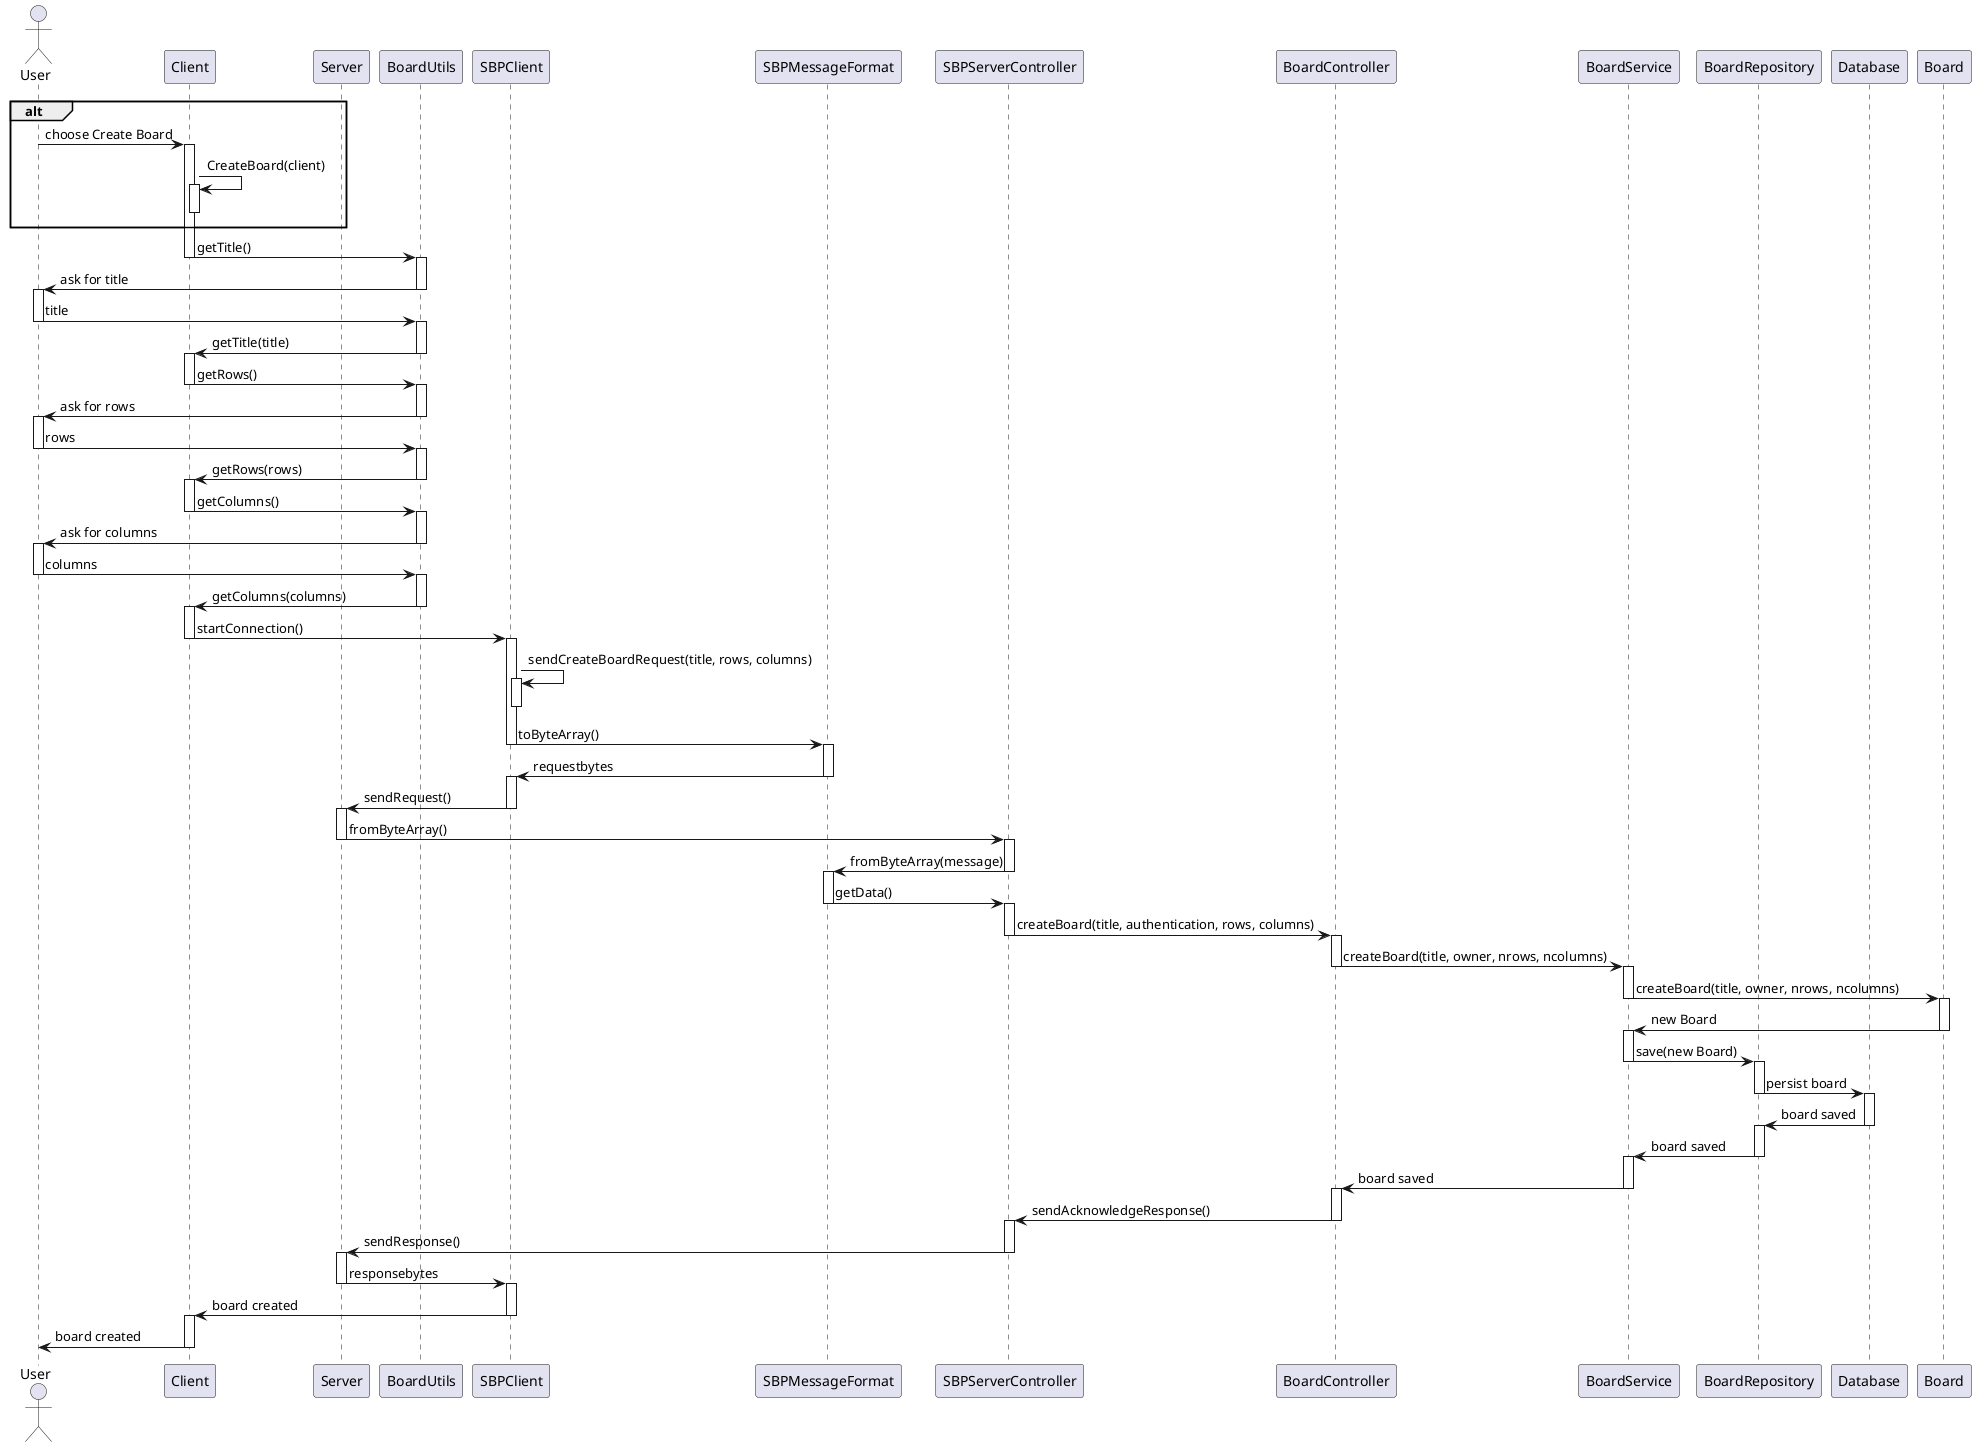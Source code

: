 
@startuml
actor User
participant Client as ui
participant Server as app
participant BoardUtils
participant SBPClient
participant SBPMessageFormat
participant SBPServerController
participant BoardController
participant BoardService
participant BoardRepository
participant Database

alt
User -> ui: choose Create Board
activate ui
ui -> ui: CreateBoard(client)
activate ui
deactivate ui
end alt
ui -> BoardUtils: getTitle()
deactivate ui
activate BoardUtils
BoardUtils -> User: ask for title
deactivate BoardUtils
activate User
User -> BoardUtils: title
deactivate User
activate BoardUtils
BoardUtils -> ui: getTitle(title)
deactivate BoardUtils
activate ui
ui -> BoardUtils: getRows()
deactivate ui
activate BoardUtils
BoardUtils -> User: ask for rows
deactivate BoardUtils
activate User
User -> BoardUtils: rows
deactivate User
activate BoardUtils
BoardUtils -> ui: getRows(rows)
deactivate BoardUtils
activate ui
ui -> BoardUtils: getColumns()
deactivate ui
activate BoardUtils
BoardUtils -> User: ask for columns
deactivate BoardUtils
activate User
User -> BoardUtils: columns
deactivate User
activate BoardUtils
BoardUtils -> ui: getColumns(columns)
deactivate BoardUtils
activate ui
ui -> SBPClient: startConnection()
deactivate ui
activate SBPClient
SBPClient -> SBPClient:sendCreateBoardRequest(title, rows, columns)
activate SBPClient
deactivate SBPClient
SBPClient -> SBPMessageFormat: toByteArray()
deactivate SBPClient
activate SBPMessageFormat
SBPMessageFormat -> SBPClient: requestbytes
deactivate SBPMessageFormat
activate SBPClient
SBPClient -> app: sendRequest()
deactivate SBPClient
activate app
app -> SBPServerController: fromByteArray()
deactivate app
activate SBPServerController
SBPServerController -> SBPMessageFormat: fromByteArray(message)
deactivate SBPServerController
activate SBPMessageFormat
SBPMessageFormat -> SBPServerController: getData()
deactivate SBPMessageFormat
activate SBPServerController
SBPServerController -> BoardController: createBoard(title, authentication, rows, columns)
deactivate SBPServerController
activate BoardController
BoardController -> BoardService: createBoard(title, owner, nrows, ncolumns)
deactivate BoardController
activate BoardService
BoardService -> Board: createBoard(title, owner, nrows, ncolumns)
deactivate BoardService
activate Board
Board -> BoardService: new Board
deactivate Board
activate BoardService
BoardService -> BoardRepository: save(new Board)
deactivate BoardService
activate BoardRepository
BoardRepository -> Database: persist board
deactivate BoardRepository
activate Database
Database -> BoardRepository: board saved
deactivate Database
activate BoardRepository
BoardRepository -> BoardService: board saved
deactivate BoardRepository
activate BoardService
BoardService -> BoardController: board saved
deactivate BoardService
activate BoardController
BoardController -> SBPServerController: sendAcknowledgeResponse()
deactivate BoardController
activate SBPServerController
SBPServerController -> app: sendResponse()
deactivate SBPServerController
activate app
app -> SBPClient: responsebytes
deactivate app
activate SBPClient
SBPClient -> ui: board created
deactivate SBPClient
activate ui
ui -> User: board created
deactivate ui
@enduml
